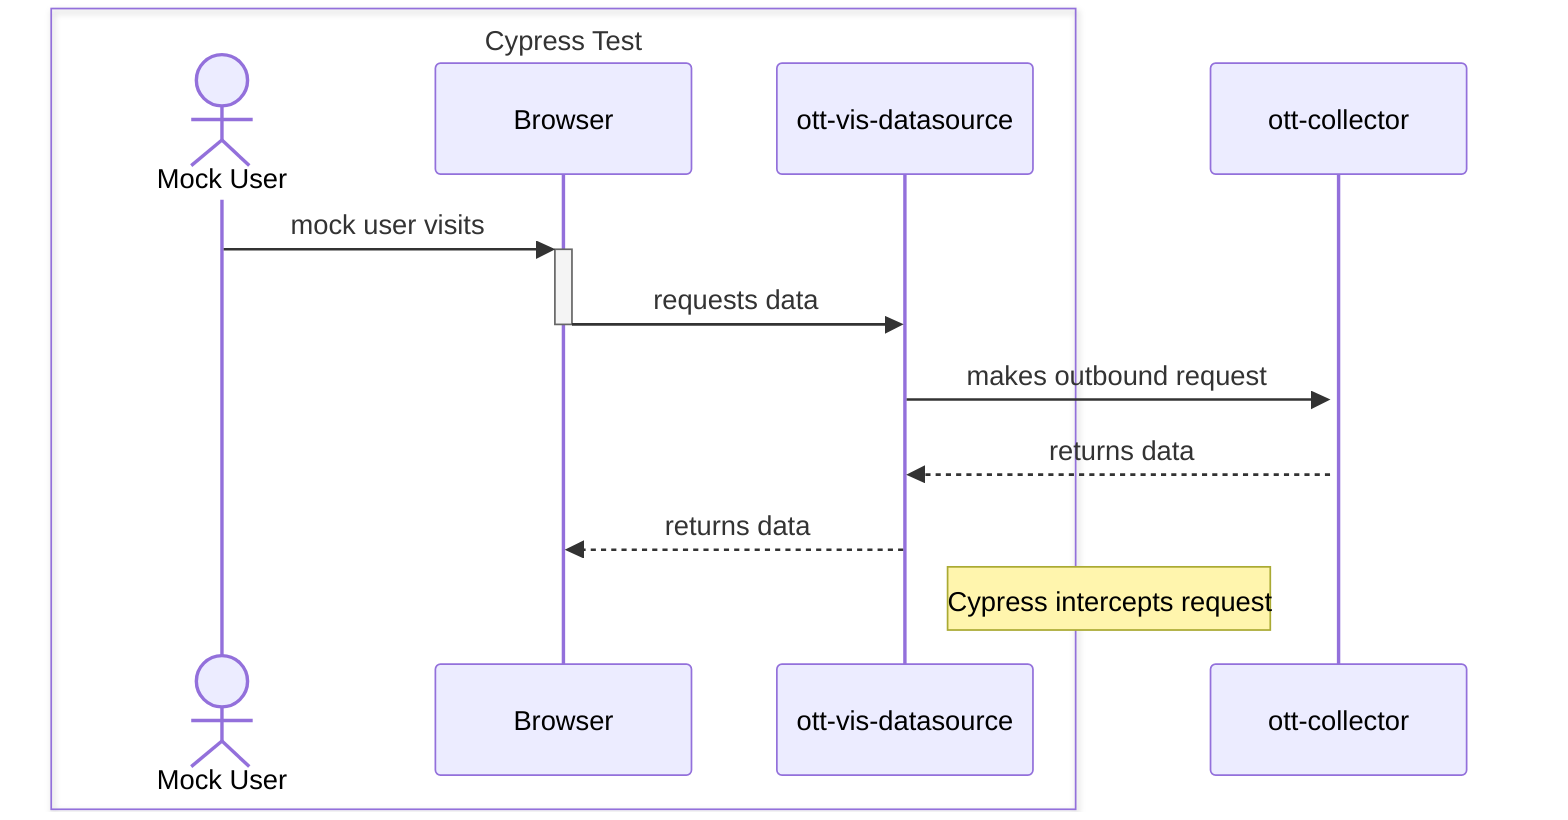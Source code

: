 sequenceDiagram
    box Cypress Test
    actor e2e as Mock User
    participant Browser
    participant ott-vis-datasource
    end
    
    e2e->>+Browser : mock user visits
    Browser->>-ott-vis-datasource : requests data
    ott-vis-datasource->>+ott-collector : makes outbound request
    ott-collector-->>ott-vis-datasource : returns data
    ott-vis-datasource-->>Browser : returns data

    note right of ott-vis-datasource: Cypress intercepts request